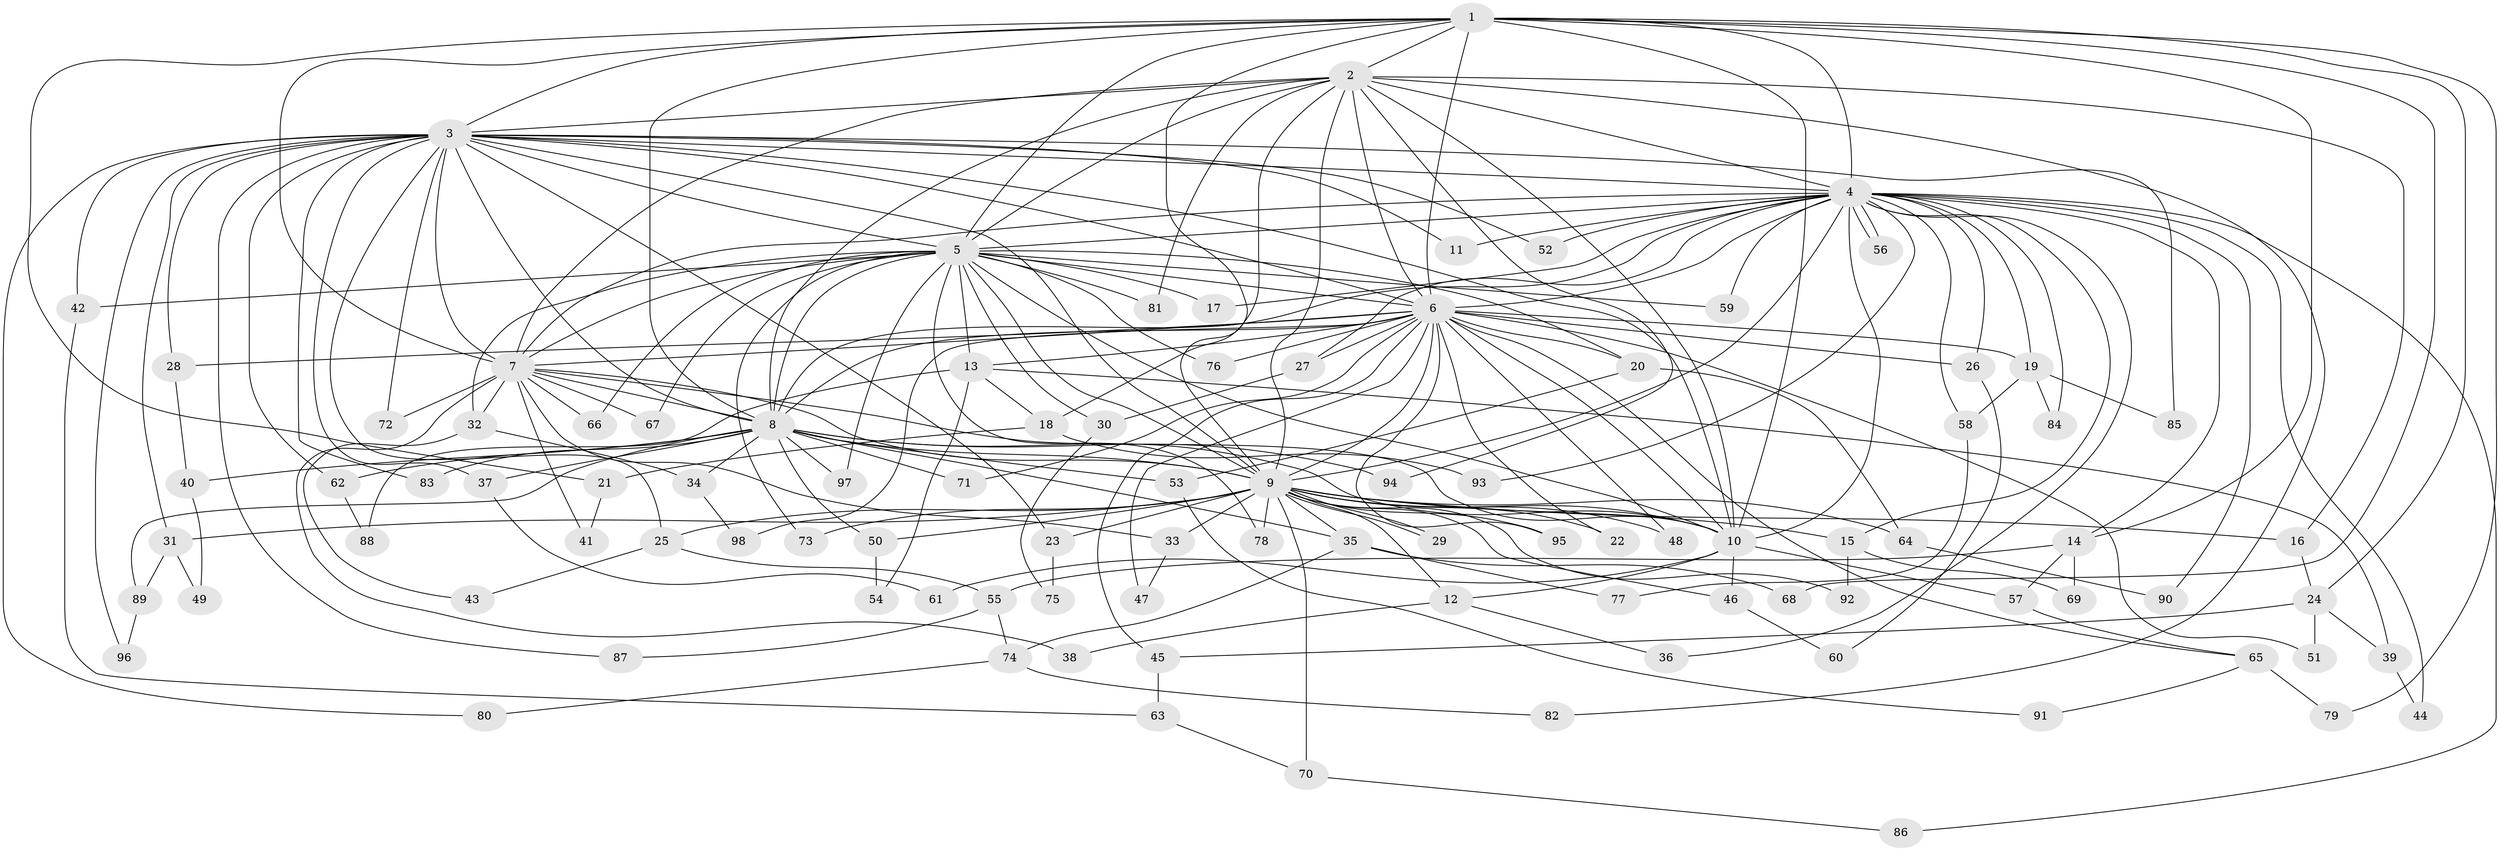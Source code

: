 // Generated by graph-tools (version 1.1) at 2025/35/03/09/25 02:35:06]
// undirected, 98 vertices, 221 edges
graph export_dot {
graph [start="1"]
  node [color=gray90,style=filled];
  1;
  2;
  3;
  4;
  5;
  6;
  7;
  8;
  9;
  10;
  11;
  12;
  13;
  14;
  15;
  16;
  17;
  18;
  19;
  20;
  21;
  22;
  23;
  24;
  25;
  26;
  27;
  28;
  29;
  30;
  31;
  32;
  33;
  34;
  35;
  36;
  37;
  38;
  39;
  40;
  41;
  42;
  43;
  44;
  45;
  46;
  47;
  48;
  49;
  50;
  51;
  52;
  53;
  54;
  55;
  56;
  57;
  58;
  59;
  60;
  61;
  62;
  63;
  64;
  65;
  66;
  67;
  68;
  69;
  70;
  71;
  72;
  73;
  74;
  75;
  76;
  77;
  78;
  79;
  80;
  81;
  82;
  83;
  84;
  85;
  86;
  87;
  88;
  89;
  90;
  91;
  92;
  93;
  94;
  95;
  96;
  97;
  98;
  1 -- 2;
  1 -- 3;
  1 -- 4;
  1 -- 5;
  1 -- 6;
  1 -- 7;
  1 -- 8;
  1 -- 9;
  1 -- 10;
  1 -- 14;
  1 -- 21;
  1 -- 24;
  1 -- 68;
  1 -- 79;
  2 -- 3;
  2 -- 4;
  2 -- 5;
  2 -- 6;
  2 -- 7;
  2 -- 8;
  2 -- 9;
  2 -- 10;
  2 -- 16;
  2 -- 18;
  2 -- 81;
  2 -- 82;
  2 -- 94;
  3 -- 4;
  3 -- 5;
  3 -- 6;
  3 -- 7;
  3 -- 8;
  3 -- 9;
  3 -- 10;
  3 -- 11;
  3 -- 23;
  3 -- 25;
  3 -- 28;
  3 -- 31;
  3 -- 37;
  3 -- 42;
  3 -- 52;
  3 -- 62;
  3 -- 72;
  3 -- 80;
  3 -- 83;
  3 -- 85;
  3 -- 87;
  3 -- 96;
  4 -- 5;
  4 -- 6;
  4 -- 7;
  4 -- 8;
  4 -- 9;
  4 -- 10;
  4 -- 11;
  4 -- 14;
  4 -- 15;
  4 -- 17;
  4 -- 19;
  4 -- 26;
  4 -- 27;
  4 -- 36;
  4 -- 44;
  4 -- 52;
  4 -- 56;
  4 -- 56;
  4 -- 58;
  4 -- 59;
  4 -- 84;
  4 -- 86;
  4 -- 90;
  4 -- 93;
  5 -- 6;
  5 -- 7;
  5 -- 8;
  5 -- 9;
  5 -- 10;
  5 -- 13;
  5 -- 17;
  5 -- 20;
  5 -- 30;
  5 -- 32;
  5 -- 42;
  5 -- 59;
  5 -- 66;
  5 -- 67;
  5 -- 73;
  5 -- 76;
  5 -- 78;
  5 -- 81;
  5 -- 97;
  6 -- 7;
  6 -- 8;
  6 -- 9;
  6 -- 10;
  6 -- 13;
  6 -- 19;
  6 -- 20;
  6 -- 22;
  6 -- 26;
  6 -- 27;
  6 -- 28;
  6 -- 45;
  6 -- 47;
  6 -- 48;
  6 -- 51;
  6 -- 65;
  6 -- 71;
  6 -- 76;
  6 -- 95;
  6 -- 98;
  7 -- 8;
  7 -- 9;
  7 -- 10;
  7 -- 32;
  7 -- 33;
  7 -- 38;
  7 -- 41;
  7 -- 66;
  7 -- 67;
  7 -- 72;
  8 -- 9;
  8 -- 10;
  8 -- 34;
  8 -- 35;
  8 -- 37;
  8 -- 40;
  8 -- 50;
  8 -- 53;
  8 -- 62;
  8 -- 71;
  8 -- 83;
  8 -- 89;
  8 -- 94;
  8 -- 97;
  9 -- 10;
  9 -- 12;
  9 -- 15;
  9 -- 16;
  9 -- 22;
  9 -- 23;
  9 -- 25;
  9 -- 29;
  9 -- 29;
  9 -- 31;
  9 -- 33;
  9 -- 35;
  9 -- 46;
  9 -- 48;
  9 -- 50;
  9 -- 64;
  9 -- 70;
  9 -- 73;
  9 -- 78;
  9 -- 92;
  9 -- 95;
  10 -- 12;
  10 -- 46;
  10 -- 57;
  10 -- 61;
  12 -- 36;
  12 -- 38;
  13 -- 18;
  13 -- 39;
  13 -- 54;
  13 -- 88;
  14 -- 55;
  14 -- 57;
  14 -- 69;
  15 -- 69;
  15 -- 92;
  16 -- 24;
  18 -- 21;
  18 -- 93;
  19 -- 58;
  19 -- 84;
  19 -- 85;
  20 -- 53;
  20 -- 64;
  21 -- 41;
  23 -- 75;
  24 -- 39;
  24 -- 45;
  24 -- 51;
  25 -- 43;
  25 -- 55;
  26 -- 60;
  27 -- 30;
  28 -- 40;
  30 -- 75;
  31 -- 49;
  31 -- 89;
  32 -- 34;
  32 -- 43;
  33 -- 47;
  34 -- 98;
  35 -- 68;
  35 -- 74;
  35 -- 77;
  37 -- 61;
  39 -- 44;
  40 -- 49;
  42 -- 63;
  45 -- 63;
  46 -- 60;
  50 -- 54;
  53 -- 91;
  55 -- 74;
  55 -- 87;
  57 -- 65;
  58 -- 77;
  62 -- 88;
  63 -- 70;
  64 -- 90;
  65 -- 79;
  65 -- 91;
  70 -- 86;
  74 -- 80;
  74 -- 82;
  89 -- 96;
}

